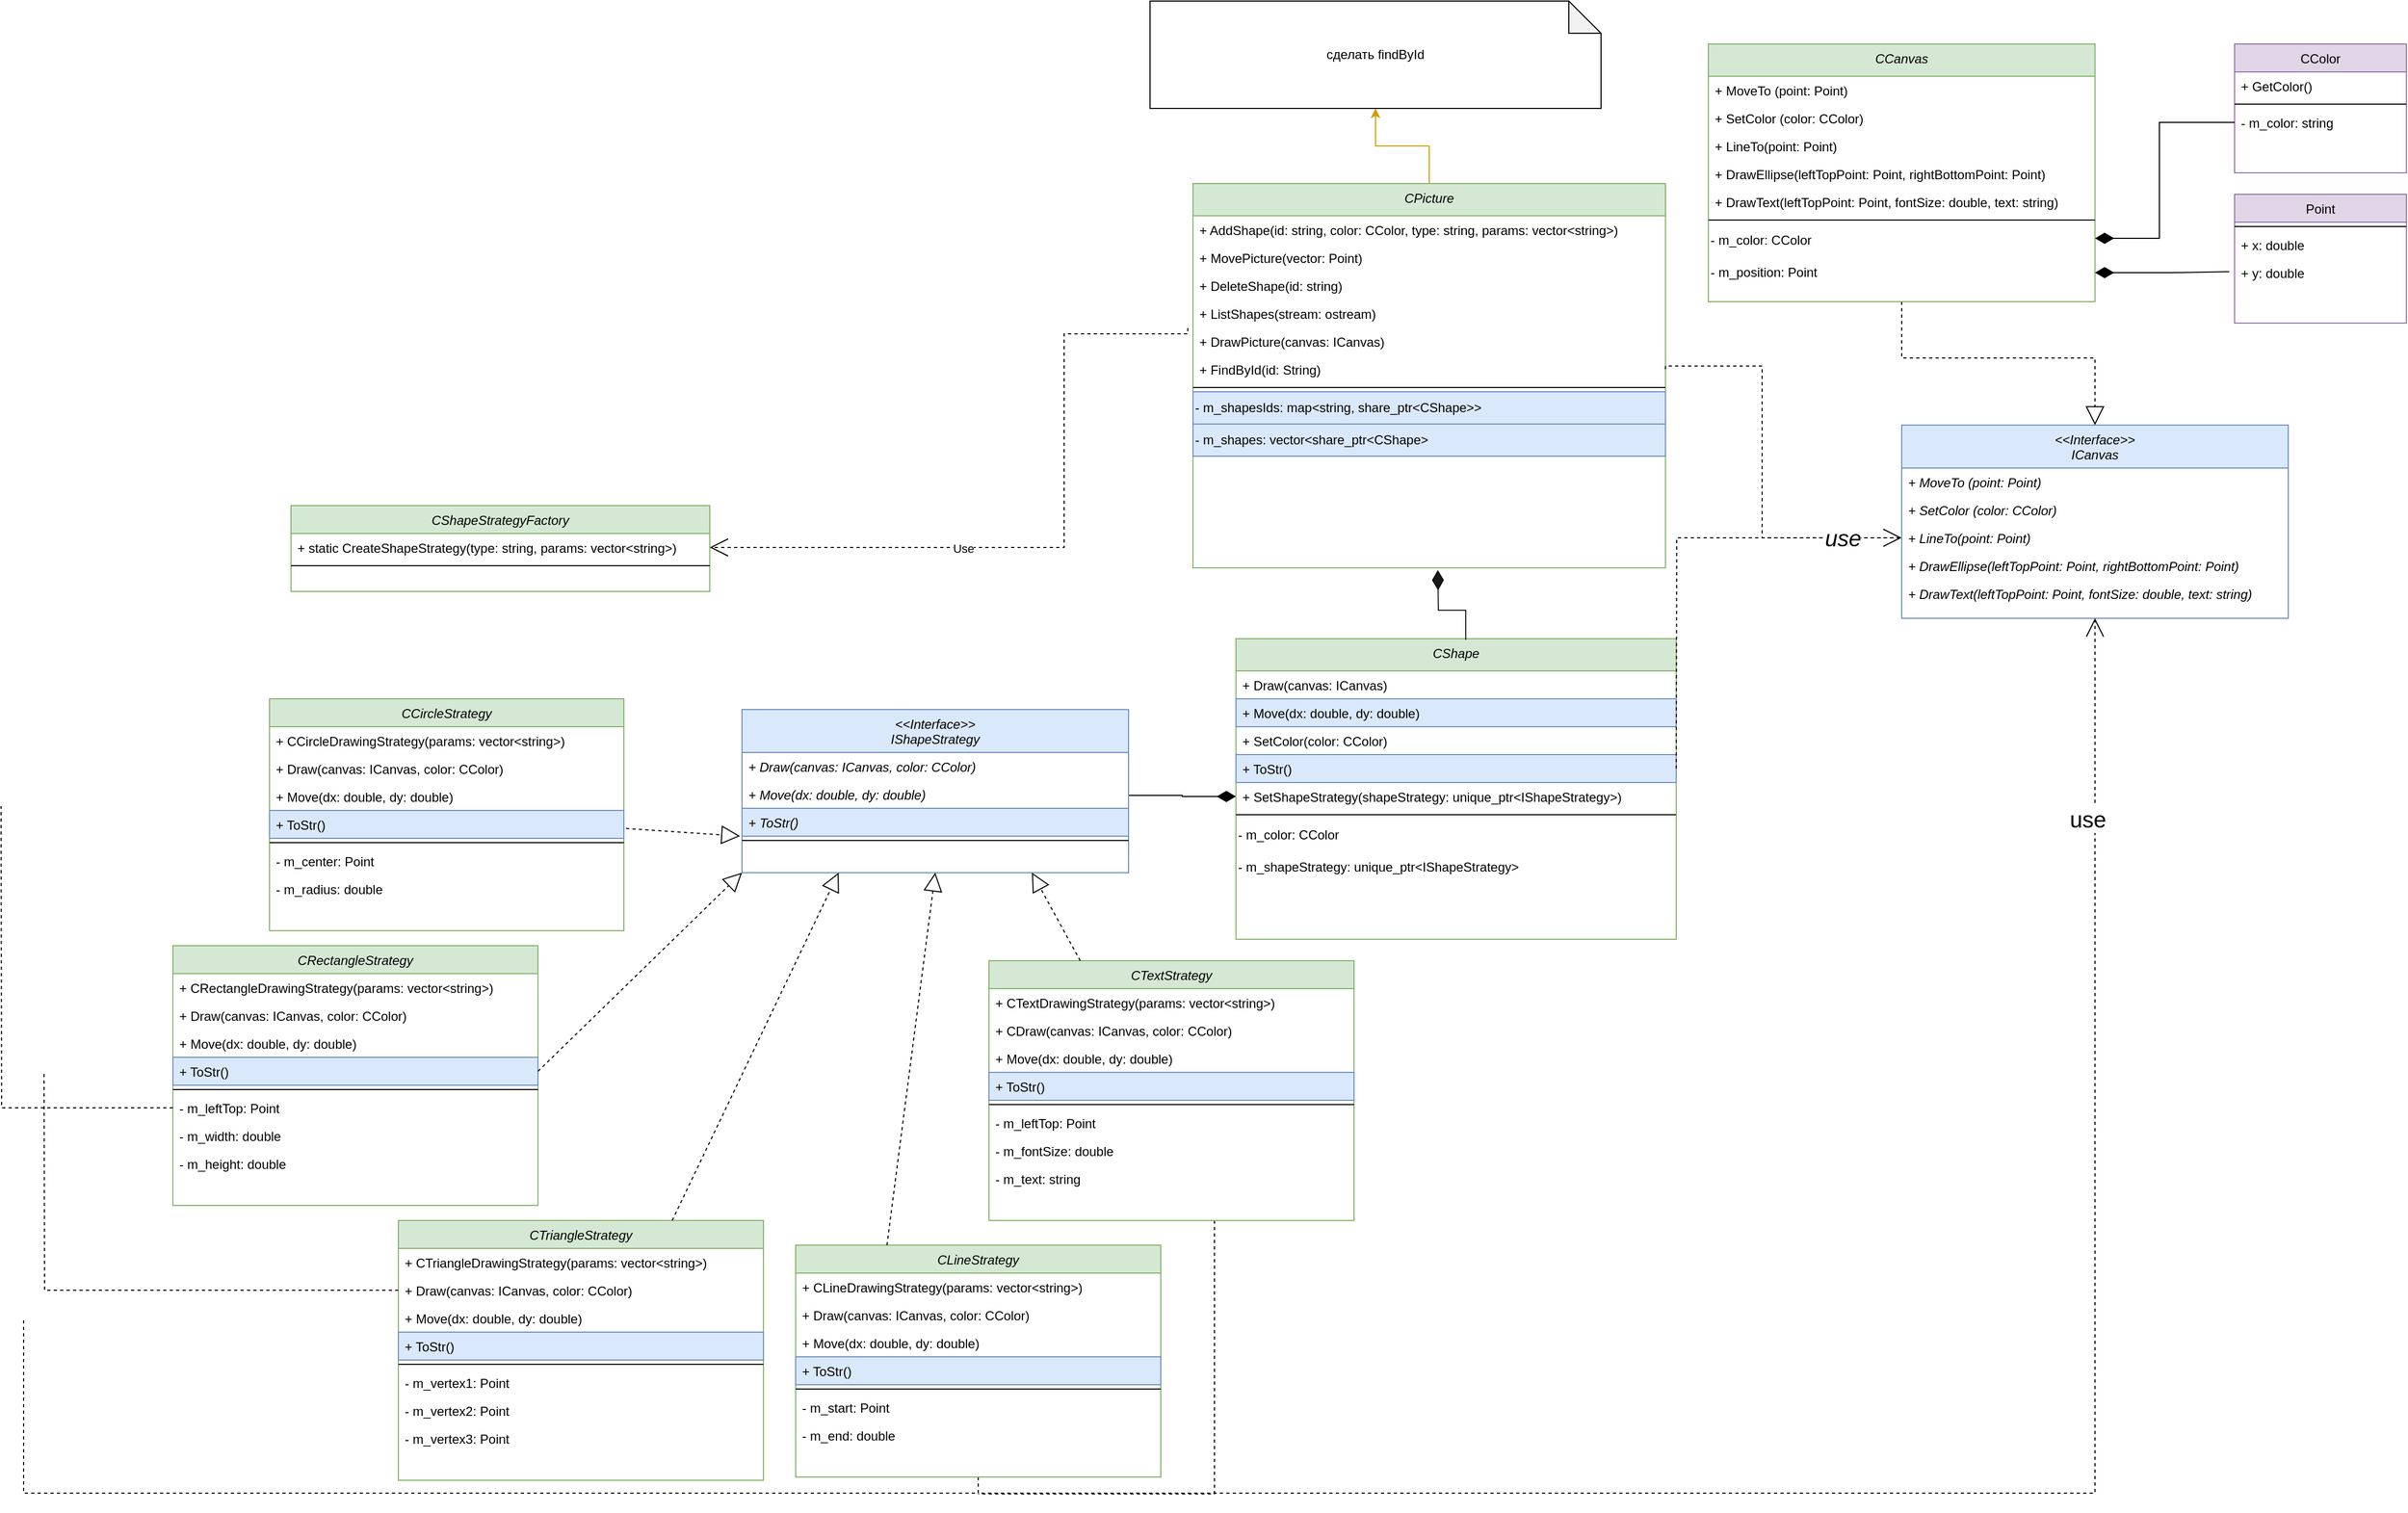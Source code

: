 <mxfile version="21.8.1" type="device">
  <diagram id="C5RBs43oDa-KdzZeNtuy" name="Page-1">
    <mxGraphModel dx="3754" dy="1170" grid="1" gridSize="10" guides="1" tooltips="1" connect="1" arrows="1" fold="1" page="1" pageScale="1" pageWidth="827" pageHeight="1169" math="0" shadow="0">
      <root>
        <mxCell id="WIyWlLk6GJQsqaUBKTNV-0" />
        <mxCell id="WIyWlLk6GJQsqaUBKTNV-1" parent="WIyWlLk6GJQsqaUBKTNV-0" />
        <mxCell id="zkfFHV4jXpPFQw0GAbJ--0" value="&lt;&lt;Interface&gt;&gt;&#xa;ICanvas" style="swimlane;fontStyle=2;align=center;verticalAlign=top;childLayout=stackLayout;horizontal=1;startSize=40;horizontalStack=0;resizeParent=1;resizeLast=0;collapsible=1;marginBottom=0;rounded=0;shadow=0;strokeWidth=1;fillColor=#dae8fc;strokeColor=#6c8ebf;" parent="WIyWlLk6GJQsqaUBKTNV-1" vertex="1">
          <mxGeometry x="720" y="405" width="360" height="180" as="geometry">
            <mxRectangle x="230" y="140" width="160" height="26" as="alternateBounds" />
          </mxGeometry>
        </mxCell>
        <mxCell id="zkfFHV4jXpPFQw0GAbJ--1" value="+ MoveTo (point: Point)" style="text;align=left;verticalAlign=top;spacingLeft=4;spacingRight=4;overflow=hidden;rotatable=0;points=[[0,0.5],[1,0.5]];portConstraint=eastwest;fontStyle=2" parent="zkfFHV4jXpPFQw0GAbJ--0" vertex="1">
          <mxGeometry y="40" width="360" height="26" as="geometry" />
        </mxCell>
        <mxCell id="zkfFHV4jXpPFQw0GAbJ--2" value="+ SetColor (color: CColor)" style="text;align=left;verticalAlign=top;spacingLeft=4;spacingRight=4;overflow=hidden;rotatable=0;points=[[0,0.5],[1,0.5]];portConstraint=eastwest;rounded=0;shadow=0;html=0;fontStyle=2" parent="zkfFHV4jXpPFQw0GAbJ--0" vertex="1">
          <mxGeometry y="66" width="360" height="26" as="geometry" />
        </mxCell>
        <mxCell id="zkfFHV4jXpPFQw0GAbJ--3" value="+ LineTo(point: Point)" style="text;align=left;verticalAlign=top;spacingLeft=4;spacingRight=4;overflow=hidden;rotatable=0;points=[[0,0.5],[1,0.5]];portConstraint=eastwest;rounded=0;shadow=0;html=0;fontStyle=2" parent="zkfFHV4jXpPFQw0GAbJ--0" vertex="1">
          <mxGeometry y="92" width="360" height="26" as="geometry" />
        </mxCell>
        <mxCell id="FlfYn61k-PjvVFSK_4UW-1" value="+ DrawEllipse(leftTopPoint: Point, rightBottomPoint: Point)" style="text;align=left;verticalAlign=top;spacingLeft=4;spacingRight=4;overflow=hidden;rotatable=0;points=[[0,0.5],[1,0.5]];portConstraint=eastwest;rounded=0;shadow=0;html=0;fontStyle=2" parent="zkfFHV4jXpPFQw0GAbJ--0" vertex="1">
          <mxGeometry y="118" width="360" height="26" as="geometry" />
        </mxCell>
        <mxCell id="FlfYn61k-PjvVFSK_4UW-2" value="+ DrawText(leftTopPoint: Point, fontSize: double, text: string)" style="text;align=left;verticalAlign=top;spacingLeft=4;spacingRight=4;overflow=hidden;rotatable=0;points=[[0,0.5],[1,0.5]];portConstraint=eastwest;rounded=0;shadow=0;html=0;fontStyle=2" parent="zkfFHV4jXpPFQw0GAbJ--0" vertex="1">
          <mxGeometry y="144" width="360" height="26" as="geometry" />
        </mxCell>
        <mxCell id="zkfFHV4jXpPFQw0GAbJ--13" value="CColor" style="swimlane;fontStyle=0;align=center;verticalAlign=top;childLayout=stackLayout;horizontal=1;startSize=26;horizontalStack=0;resizeParent=1;resizeLast=0;collapsible=1;marginBottom=0;rounded=0;shadow=0;strokeWidth=1;fillColor=#e1d5e7;strokeColor=#9673a6;" parent="WIyWlLk6GJQsqaUBKTNV-1" vertex="1">
          <mxGeometry x="1030" y="50" width="160" height="120" as="geometry">
            <mxRectangle x="340" y="380" width="170" height="26" as="alternateBounds" />
          </mxGeometry>
        </mxCell>
        <mxCell id="zkfFHV4jXpPFQw0GAbJ--14" value="+ GetColor()" style="text;align=left;verticalAlign=top;spacingLeft=4;spacingRight=4;overflow=hidden;rotatable=0;points=[[0,0.5],[1,0.5]];portConstraint=eastwest;" parent="zkfFHV4jXpPFQw0GAbJ--13" vertex="1">
          <mxGeometry y="26" width="160" height="26" as="geometry" />
        </mxCell>
        <mxCell id="zkfFHV4jXpPFQw0GAbJ--15" value="" style="line;html=1;strokeWidth=1;align=left;verticalAlign=middle;spacingTop=-1;spacingLeft=3;spacingRight=3;rotatable=0;labelPosition=right;points=[];portConstraint=eastwest;" parent="zkfFHV4jXpPFQw0GAbJ--13" vertex="1">
          <mxGeometry y="52" width="160" height="8" as="geometry" />
        </mxCell>
        <mxCell id="FlfYn61k-PjvVFSK_4UW-6" value="- m_color: string" style="text;align=left;verticalAlign=top;spacingLeft=4;spacingRight=4;overflow=hidden;rotatable=0;points=[[0,0.5],[1,0.5]];portConstraint=eastwest;" parent="zkfFHV4jXpPFQw0GAbJ--13" vertex="1">
          <mxGeometry y="60" width="160" height="26" as="geometry" />
        </mxCell>
        <mxCell id="FlfYn61k-PjvVFSK_4UW-13" style="edgeStyle=orthogonalEdgeStyle;rounded=0;orthogonalLoop=1;jettySize=auto;html=1;entryX=0.5;entryY=0;entryDx=0;entryDy=0;dashed=1;endArrow=block;endFill=0;strokeWidth=1;endSize=15;" parent="WIyWlLk6GJQsqaUBKTNV-1" source="FlfYn61k-PjvVFSK_4UW-7" target="zkfFHV4jXpPFQw0GAbJ--0" edge="1">
          <mxGeometry relative="1" as="geometry" />
        </mxCell>
        <mxCell id="FlfYn61k-PjvVFSK_4UW-7" value="CCanvas" style="swimlane;fontStyle=2;align=center;verticalAlign=top;childLayout=stackLayout;horizontal=1;startSize=30;horizontalStack=0;resizeParent=1;resizeLast=0;collapsible=1;marginBottom=0;rounded=0;shadow=0;strokeWidth=1;fillColor=#d5e8d4;strokeColor=#82b366;" parent="WIyWlLk6GJQsqaUBKTNV-1" vertex="1">
          <mxGeometry x="540" y="50" width="360" height="240" as="geometry">
            <mxRectangle x="230" y="140" width="160" height="26" as="alternateBounds" />
          </mxGeometry>
        </mxCell>
        <mxCell id="FlfYn61k-PjvVFSK_4UW-8" value="+ MoveTo (point: Point)" style="text;align=left;verticalAlign=top;spacingLeft=4;spacingRight=4;overflow=hidden;rotatable=0;points=[[0,0.5],[1,0.5]];portConstraint=eastwest;" parent="FlfYn61k-PjvVFSK_4UW-7" vertex="1">
          <mxGeometry y="30" width="360" height="26" as="geometry" />
        </mxCell>
        <mxCell id="FlfYn61k-PjvVFSK_4UW-9" value="+ SetColor (color: CColor)" style="text;align=left;verticalAlign=top;spacingLeft=4;spacingRight=4;overflow=hidden;rotatable=0;points=[[0,0.5],[1,0.5]];portConstraint=eastwest;rounded=0;shadow=0;html=0;" parent="FlfYn61k-PjvVFSK_4UW-7" vertex="1">
          <mxGeometry y="56" width="360" height="26" as="geometry" />
        </mxCell>
        <mxCell id="FlfYn61k-PjvVFSK_4UW-10" value="+ LineTo(point: Point)" style="text;align=left;verticalAlign=top;spacingLeft=4;spacingRight=4;overflow=hidden;rotatable=0;points=[[0,0.5],[1,0.5]];portConstraint=eastwest;rounded=0;shadow=0;html=0;" parent="FlfYn61k-PjvVFSK_4UW-7" vertex="1">
          <mxGeometry y="82" width="360" height="26" as="geometry" />
        </mxCell>
        <mxCell id="FlfYn61k-PjvVFSK_4UW-11" value="+ DrawEllipse(leftTopPoint: Point, rightBottomPoint: Point)" style="text;align=left;verticalAlign=top;spacingLeft=4;spacingRight=4;overflow=hidden;rotatable=0;points=[[0,0.5],[1,0.5]];portConstraint=eastwest;rounded=0;shadow=0;html=0;" parent="FlfYn61k-PjvVFSK_4UW-7" vertex="1">
          <mxGeometry y="108" width="360" height="26" as="geometry" />
        </mxCell>
        <mxCell id="FlfYn61k-PjvVFSK_4UW-12" value="+ DrawText(leftTopPoint: Point, fontSize: double, text: string)" style="text;align=left;verticalAlign=top;spacingLeft=4;spacingRight=4;overflow=hidden;rotatable=0;points=[[0,0.5],[1,0.5]];portConstraint=eastwest;rounded=0;shadow=0;html=0;" parent="FlfYn61k-PjvVFSK_4UW-7" vertex="1">
          <mxGeometry y="134" width="360" height="26" as="geometry" />
        </mxCell>
        <mxCell id="FlfYn61k-PjvVFSK_4UW-14" value="" style="line;html=1;strokeWidth=1;align=left;verticalAlign=middle;spacingTop=-1;spacingLeft=3;spacingRight=3;rotatable=0;labelPosition=right;points=[];portConstraint=eastwest;" parent="FlfYn61k-PjvVFSK_4UW-7" vertex="1">
          <mxGeometry y="160" width="360" height="8" as="geometry" />
        </mxCell>
        <mxCell id="FlfYn61k-PjvVFSK_4UW-15" value="- m_color: CColor" style="text;html=1;align=left;verticalAlign=middle;resizable=0;points=[];autosize=1;strokeColor=none;fillColor=none;" parent="FlfYn61k-PjvVFSK_4UW-7" vertex="1">
          <mxGeometry y="168" width="360" height="30" as="geometry" />
        </mxCell>
        <mxCell id="FlfYn61k-PjvVFSK_4UW-16" value="- m_position: Point" style="text;html=1;align=left;verticalAlign=middle;resizable=0;points=[];autosize=1;strokeColor=none;fillColor=none;" parent="FlfYn61k-PjvVFSK_4UW-7" vertex="1">
          <mxGeometry y="198" width="360" height="30" as="geometry" />
        </mxCell>
        <mxCell id="FlfYn61k-PjvVFSK_4UW-17" value="Point" style="swimlane;fontStyle=0;align=center;verticalAlign=top;childLayout=stackLayout;horizontal=1;startSize=26;horizontalStack=0;resizeParent=1;resizeLast=0;collapsible=1;marginBottom=0;rounded=0;shadow=0;strokeWidth=1;fillColor=#e1d5e7;strokeColor=#9673a6;" parent="WIyWlLk6GJQsqaUBKTNV-1" vertex="1">
          <mxGeometry x="1030" y="190" width="160" height="120" as="geometry">
            <mxRectangle x="340" y="380" width="170" height="26" as="alternateBounds" />
          </mxGeometry>
        </mxCell>
        <mxCell id="FlfYn61k-PjvVFSK_4UW-19" value="" style="line;html=1;strokeWidth=1;align=left;verticalAlign=middle;spacingTop=-1;spacingLeft=3;spacingRight=3;rotatable=0;labelPosition=right;points=[];portConstraint=eastwest;" parent="FlfYn61k-PjvVFSK_4UW-17" vertex="1">
          <mxGeometry y="26" width="160" height="8" as="geometry" />
        </mxCell>
        <mxCell id="FlfYn61k-PjvVFSK_4UW-20" value="+ x: double" style="text;align=left;verticalAlign=top;spacingLeft=4;spacingRight=4;overflow=hidden;rotatable=0;points=[[0,0.5],[1,0.5]];portConstraint=eastwest;" parent="FlfYn61k-PjvVFSK_4UW-17" vertex="1">
          <mxGeometry y="34" width="160" height="26" as="geometry" />
        </mxCell>
        <mxCell id="FlfYn61k-PjvVFSK_4UW-21" value="+ y: double" style="text;align=left;verticalAlign=top;spacingLeft=4;spacingRight=4;overflow=hidden;rotatable=0;points=[[0,0.5],[1,0.5]];portConstraint=eastwest;" parent="FlfYn61k-PjvVFSK_4UW-17" vertex="1">
          <mxGeometry y="60" width="160" height="26" as="geometry" />
        </mxCell>
        <mxCell id="FlfYn61k-PjvVFSK_4UW-22" style="edgeStyle=orthogonalEdgeStyle;rounded=0;orthogonalLoop=1;jettySize=auto;html=1;entryX=-0.031;entryY=0.468;entryDx=0;entryDy=0;entryPerimeter=0;endArrow=none;endFill=0;startArrow=diamondThin;startFill=1;startSize=15;" parent="WIyWlLk6GJQsqaUBKTNV-1" source="FlfYn61k-PjvVFSK_4UW-16" target="FlfYn61k-PjvVFSK_4UW-21" edge="1">
          <mxGeometry relative="1" as="geometry" />
        </mxCell>
        <mxCell id="FlfYn61k-PjvVFSK_4UW-23" style="edgeStyle=orthogonalEdgeStyle;rounded=0;orthogonalLoop=1;jettySize=auto;html=1;entryX=0;entryY=0.5;entryDx=0;entryDy=0;endArrow=none;endFill=0;startArrow=diamondThin;startFill=1;startSize=15;" parent="WIyWlLk6GJQsqaUBKTNV-1" target="FlfYn61k-PjvVFSK_4UW-6" edge="1">
          <mxGeometry relative="1" as="geometry">
            <mxPoint x="900" y="231" as="sourcePoint" />
            <mxPoint x="1025" y="230" as="targetPoint" />
            <Array as="points">
              <mxPoint x="960" y="231" />
              <mxPoint x="960" y="123" />
            </Array>
          </mxGeometry>
        </mxCell>
        <mxCell id="GLjjsaW_9nA6i5Fw1t62-9" style="edgeStyle=orthogonalEdgeStyle;rounded=0;orthogonalLoop=1;jettySize=auto;html=1;fillColor=#ffe6cc;strokeColor=#d79b00;" parent="WIyWlLk6GJQsqaUBKTNV-1" source="FlfYn61k-PjvVFSK_4UW-25" target="GLjjsaW_9nA6i5Fw1t62-8" edge="1">
          <mxGeometry relative="1" as="geometry" />
        </mxCell>
        <mxCell id="FlfYn61k-PjvVFSK_4UW-25" value="CPicture" style="swimlane;fontStyle=2;align=center;verticalAlign=top;childLayout=stackLayout;horizontal=1;startSize=30;horizontalStack=0;resizeParent=1;resizeLast=0;collapsible=1;marginBottom=0;rounded=0;shadow=0;strokeWidth=1;fillColor=#d5e8d4;strokeColor=#82b366;" parent="WIyWlLk6GJQsqaUBKTNV-1" vertex="1">
          <mxGeometry x="60" y="180" width="440" height="358" as="geometry">
            <mxRectangle x="230" y="140" width="160" height="26" as="alternateBounds" />
          </mxGeometry>
        </mxCell>
        <mxCell id="FlfYn61k-PjvVFSK_4UW-57" value="+ AddShape(id: string, color: CColor, type: string, params: vector&lt;string&gt;)" style="text;align=left;verticalAlign=top;spacingLeft=4;spacingRight=4;overflow=hidden;rotatable=0;points=[[0,0.5],[1,0.5]];portConstraint=eastwest;" parent="FlfYn61k-PjvVFSK_4UW-25" vertex="1">
          <mxGeometry y="30" width="440" height="26" as="geometry" />
        </mxCell>
        <mxCell id="FlfYn61k-PjvVFSK_4UW-60" value="+ MovePicture(vector: Point)" style="text;align=left;verticalAlign=top;spacingLeft=4;spacingRight=4;overflow=hidden;rotatable=0;points=[[0,0.5],[1,0.5]];portConstraint=eastwest;" parent="FlfYn61k-PjvVFSK_4UW-25" vertex="1">
          <mxGeometry y="56" width="440" height="26" as="geometry" />
        </mxCell>
        <mxCell id="FlfYn61k-PjvVFSK_4UW-61" value="+ DeleteShape(id: string)" style="text;align=left;verticalAlign=top;spacingLeft=4;spacingRight=4;overflow=hidden;rotatable=0;points=[[0,0.5],[1,0.5]];portConstraint=eastwest;" parent="FlfYn61k-PjvVFSK_4UW-25" vertex="1">
          <mxGeometry y="82" width="440" height="26" as="geometry" />
        </mxCell>
        <mxCell id="FlfYn61k-PjvVFSK_4UW-62" value="+ ListShapes(stream: ostream)" style="text;align=left;verticalAlign=top;spacingLeft=4;spacingRight=4;overflow=hidden;rotatable=0;points=[[0,0.5],[1,0.5]];portConstraint=eastwest;" parent="FlfYn61k-PjvVFSK_4UW-25" vertex="1">
          <mxGeometry y="108" width="440" height="26" as="geometry" />
        </mxCell>
        <mxCell id="FlfYn61k-PjvVFSK_4UW-129" style="edgeStyle=orthogonalEdgeStyle;shape=connector;rounded=0;orthogonalLoop=1;jettySize=auto;html=1;dashed=1;labelBackgroundColor=default;strokeColor=default;fontFamily=Helvetica;fontSize=11;fontColor=default;endArrow=none;endFill=0;exitX=1;exitY=0.5;exitDx=0;exitDy=0;" parent="FlfYn61k-PjvVFSK_4UW-25" source="FlfYn61k-PjvVFSK_4UW-26" edge="1">
          <mxGeometry relative="1" as="geometry">
            <mxPoint x="660" y="330" as="targetPoint" />
            <Array as="points">
              <mxPoint x="440" y="170" />
              <mxPoint x="530" y="170" />
              <mxPoint x="530" y="330" />
            </Array>
            <mxPoint x="220" y="160" as="sourcePoint" />
          </mxGeometry>
        </mxCell>
        <mxCell id="8LNy-uoHuNnZZm7f1c4--0" value="+ DrawPicture(canvas: ICanvas)" style="text;align=left;verticalAlign=top;spacingLeft=4;spacingRight=4;overflow=hidden;rotatable=0;points=[[0,0.5],[1,0.5]];portConstraint=eastwest;" parent="FlfYn61k-PjvVFSK_4UW-25" vertex="1">
          <mxGeometry y="134" width="440" height="26" as="geometry" />
        </mxCell>
        <mxCell id="FlfYn61k-PjvVFSK_4UW-26" value="+ FindById(id: String)" style="text;align=left;verticalAlign=top;spacingLeft=4;spacingRight=4;overflow=hidden;rotatable=0;points=[[0,0.5],[1,0.5]];portConstraint=eastwest;" parent="FlfYn61k-PjvVFSK_4UW-25" vertex="1">
          <mxGeometry y="160" width="440" height="26" as="geometry" />
        </mxCell>
        <mxCell id="FlfYn61k-PjvVFSK_4UW-31" value="" style="line;html=1;strokeWidth=1;align=left;verticalAlign=middle;spacingTop=-1;spacingLeft=3;spacingRight=3;rotatable=0;labelPosition=right;points=[];portConstraint=eastwest;" parent="FlfYn61k-PjvVFSK_4UW-25" vertex="1">
          <mxGeometry y="186" width="440" height="8" as="geometry" />
        </mxCell>
        <mxCell id="8LNy-uoHuNnZZm7f1c4--1" value="- m_shapesIds: map&amp;lt;string, share_ptr&amp;lt;CShape&amp;gt;&amp;gt;" style="text;html=1;align=left;verticalAlign=middle;resizable=0;points=[];autosize=1;strokeColor=#6c8ebf;fillColor=#dae8fc;" parent="FlfYn61k-PjvVFSK_4UW-25" vertex="1">
          <mxGeometry y="194" width="440" height="30" as="geometry" />
        </mxCell>
        <mxCell id="FlfYn61k-PjvVFSK_4UW-73" value="- m_shapes: vector&amp;lt;share_ptr&amp;lt;CShape&amp;gt;" style="text;html=1;align=left;verticalAlign=middle;resizable=0;points=[];autosize=1;strokeColor=#6c8ebf;fillColor=#dae8fc;" parent="FlfYn61k-PjvVFSK_4UW-25" vertex="1">
          <mxGeometry y="224" width="440" height="30" as="geometry" />
        </mxCell>
        <mxCell id="FlfYn61k-PjvVFSK_4UW-35" value="CShape" style="swimlane;fontStyle=2;align=center;verticalAlign=top;childLayout=stackLayout;horizontal=1;startSize=30;horizontalStack=0;resizeParent=1;resizeLast=0;collapsible=1;marginBottom=0;rounded=0;shadow=0;strokeWidth=1;fillColor=#d5e8d4;strokeColor=#82b366;" parent="WIyWlLk6GJQsqaUBKTNV-1" vertex="1">
          <mxGeometry x="100" y="604" width="410" height="280" as="geometry">
            <mxRectangle x="230" y="140" width="160" height="26" as="alternateBounds" />
          </mxGeometry>
        </mxCell>
        <mxCell id="9uxWThfLDlsjZN5RF4XH-11" value="+ Draw(canvas: ICanvas)" style="text;align=left;verticalAlign=top;spacingLeft=4;spacingRight=4;overflow=hidden;rotatable=0;points=[[0,0.5],[1,0.5]];portConstraint=eastwest;rounded=0;shadow=0;html=0;" parent="FlfYn61k-PjvVFSK_4UW-35" vertex="1">
          <mxGeometry y="30" width="410" height="26" as="geometry" />
        </mxCell>
        <mxCell id="FlfYn61k-PjvVFSK_4UW-38" value="+ Move(dx: double, dy: double)" style="text;align=left;verticalAlign=top;spacingLeft=4;spacingRight=4;overflow=hidden;rotatable=0;points=[[0,0.5],[1,0.5]];portConstraint=eastwest;rounded=0;shadow=0;html=0;fillColor=#dae8fc;strokeColor=#6c8ebf;" parent="FlfYn61k-PjvVFSK_4UW-35" vertex="1">
          <mxGeometry y="56" width="410" height="26" as="geometry" />
        </mxCell>
        <mxCell id="9uxWThfLDlsjZN5RF4XH-15" value="+ SetColor(color: CColor)" style="text;align=left;verticalAlign=top;spacingLeft=4;spacingRight=4;overflow=hidden;rotatable=0;points=[[0,0.5],[1,0.5]];portConstraint=eastwest;rounded=0;shadow=0;html=0;" parent="FlfYn61k-PjvVFSK_4UW-35" vertex="1">
          <mxGeometry y="82" width="410" height="26" as="geometry" />
        </mxCell>
        <mxCell id="GLjjsaW_9nA6i5Fw1t62-7" value="+ ToStr()" style="text;align=left;verticalAlign=top;spacingLeft=4;spacingRight=4;overflow=hidden;rotatable=0;points=[[0,0.5],[1,0.5]];portConstraint=eastwest;rounded=0;shadow=0;html=0;fillColor=#dae8fc;strokeColor=#6c8ebf;" parent="FlfYn61k-PjvVFSK_4UW-35" vertex="1">
          <mxGeometry y="108" width="410" height="26" as="geometry" />
        </mxCell>
        <mxCell id="7pgkFe7rmkOlhvTnr3hx-1" value="+ SetShapeStrategy(shapeStrategy: unique_ptr&lt;IShapeStrategy&gt;)" style="text;align=left;verticalAlign=top;spacingLeft=4;spacingRight=4;overflow=hidden;rotatable=0;points=[[0,0.5],[1,0.5]];portConstraint=eastwest;rounded=0;shadow=0;html=0;" vertex="1" parent="FlfYn61k-PjvVFSK_4UW-35">
          <mxGeometry y="134" width="410" height="26" as="geometry" />
        </mxCell>
        <mxCell id="FlfYn61k-PjvVFSK_4UW-41" value="" style="line;html=1;strokeWidth=1;align=left;verticalAlign=middle;spacingTop=-1;spacingLeft=3;spacingRight=3;rotatable=0;labelPosition=right;points=[];portConstraint=eastwest;" parent="FlfYn61k-PjvVFSK_4UW-35" vertex="1">
          <mxGeometry y="160" width="410" height="8" as="geometry" />
        </mxCell>
        <mxCell id="FlfYn61k-PjvVFSK_4UW-66" value="- m_color: CColor" style="text;html=1;align=left;verticalAlign=middle;resizable=0;points=[];autosize=1;strokeColor=none;fillColor=none;" parent="FlfYn61k-PjvVFSK_4UW-35" vertex="1">
          <mxGeometry y="168" width="410" height="30" as="geometry" />
        </mxCell>
        <mxCell id="FlfYn61k-PjvVFSK_4UW-42" value="- m_shapeStrategy: unique_ptr&amp;lt;IShapeStrategy&amp;gt;" style="text;html=1;align=left;verticalAlign=middle;resizable=0;points=[];autosize=1;strokeColor=none;fillColor=none;" parent="FlfYn61k-PjvVFSK_4UW-35" vertex="1">
          <mxGeometry y="198" width="410" height="30" as="geometry" />
        </mxCell>
        <mxCell id="FlfYn61k-PjvVFSK_4UW-43" style="edgeStyle=orthogonalEdgeStyle;rounded=0;orthogonalLoop=1;jettySize=auto;html=1;endArrow=none;endFill=0;startArrow=diamondThin;startFill=1;strokeWidth=1;targetPerimeterSpacing=0;startSize=16;opacity=90;entryX=0.522;entryY=0.004;entryDx=0;entryDy=0;entryPerimeter=0;" parent="WIyWlLk6GJQsqaUBKTNV-1" target="FlfYn61k-PjvVFSK_4UW-35" edge="1">
          <mxGeometry relative="1" as="geometry">
            <mxPoint x="288" y="540" as="sourcePoint" />
            <mxPoint x="288" y="470" as="targetPoint" />
            <Array as="points" />
          </mxGeometry>
        </mxCell>
        <mxCell id="FlfYn61k-PjvVFSK_4UW-78" style="edgeStyle=orthogonalEdgeStyle;rounded=0;orthogonalLoop=1;jettySize=auto;html=1;endArrow=diamondThin;endFill=1;startSize=15;endSize=15;" parent="WIyWlLk6GJQsqaUBKTNV-1" source="FlfYn61k-PjvVFSK_4UW-67" edge="1">
          <mxGeometry relative="1" as="geometry">
            <mxPoint x="100" y="751" as="targetPoint" />
            <Array as="points">
              <mxPoint x="50" y="750" />
              <mxPoint x="50" y="751" />
            </Array>
          </mxGeometry>
        </mxCell>
        <mxCell id="FlfYn61k-PjvVFSK_4UW-67" value="&lt;&lt;Interface&gt;&gt;&#xa;IShapeStrategy" style="swimlane;fontStyle=2;align=center;verticalAlign=top;childLayout=stackLayout;horizontal=1;startSize=40;horizontalStack=0;resizeParent=1;resizeLast=0;collapsible=1;marginBottom=0;rounded=0;shadow=0;strokeWidth=1;fillColor=#dae8fc;strokeColor=#6c8ebf;" parent="WIyWlLk6GJQsqaUBKTNV-1" vertex="1">
          <mxGeometry x="-360" y="670" width="360" height="152" as="geometry">
            <mxRectangle x="230" y="140" width="160" height="26" as="alternateBounds" />
          </mxGeometry>
        </mxCell>
        <mxCell id="9uxWThfLDlsjZN5RF4XH-5" value="+ Draw(canvas: ICanvas, color: CColor)" style="text;align=left;verticalAlign=top;spacingLeft=4;spacingRight=4;overflow=hidden;rotatable=0;points=[[0,0.5],[1,0.5]];portConstraint=eastwest;fontStyle=2" parent="FlfYn61k-PjvVFSK_4UW-67" vertex="1">
          <mxGeometry y="40" width="360" height="26" as="geometry" />
        </mxCell>
        <mxCell id="9uxWThfLDlsjZN5RF4XH-14" value="+ Move(dx: double, dy: double)" style="text;align=left;verticalAlign=top;spacingLeft=4;spacingRight=4;overflow=hidden;rotatable=0;points=[[0,0.5],[1,0.5]];portConstraint=eastwest;fontStyle=2" parent="FlfYn61k-PjvVFSK_4UW-67" vertex="1">
          <mxGeometry y="66" width="360" height="26" as="geometry" />
        </mxCell>
        <mxCell id="GLjjsaW_9nA6i5Fw1t62-0" value="+ ToStr()" style="text;align=left;verticalAlign=top;spacingLeft=4;spacingRight=4;overflow=hidden;rotatable=0;points=[[0,0.5],[1,0.5]];portConstraint=eastwest;fillColor=#dae8fc;strokeColor=#6c8ebf;fontStyle=2" parent="FlfYn61k-PjvVFSK_4UW-67" vertex="1">
          <mxGeometry y="92" width="360" height="26" as="geometry" />
        </mxCell>
        <mxCell id="FlfYn61k-PjvVFSK_4UW-114" style="edgeStyle=none;rounded=0;orthogonalLoop=1;jettySize=auto;html=1;entryX=-0.005;entryY=-0.003;entryDx=0;entryDy=0;dashed=1;endArrow=block;endFill=0;endSize=15;entryPerimeter=0;" parent="FlfYn61k-PjvVFSK_4UW-67" edge="1">
          <mxGeometry relative="1" as="geometry">
            <mxPoint x="-120.004" y="110" as="sourcePoint" />
            <mxPoint x="-1.8" y="117.922" as="targetPoint" />
          </mxGeometry>
        </mxCell>
        <mxCell id="FlfYn61k-PjvVFSK_4UW-75" value="" style="line;html=1;strokeWidth=1;align=left;verticalAlign=middle;spacingTop=-1;spacingLeft=3;spacingRight=3;rotatable=0;labelPosition=right;points=[];portConstraint=eastwest;" parent="FlfYn61k-PjvVFSK_4UW-67" vertex="1">
          <mxGeometry y="118" width="360" height="8" as="geometry" />
        </mxCell>
        <mxCell id="FlfYn61k-PjvVFSK_4UW-79" value="CRectangleStrategy" style="swimlane;fontStyle=2;align=center;verticalAlign=top;childLayout=stackLayout;horizontal=1;startSize=26;horizontalStack=0;resizeParent=1;resizeLast=0;collapsible=1;marginBottom=0;rounded=0;shadow=0;strokeWidth=1;fillColor=#d5e8d4;strokeColor=#82b366;" parent="WIyWlLk6GJQsqaUBKTNV-1" vertex="1">
          <mxGeometry x="-890" y="890" width="340" height="242" as="geometry">
            <mxRectangle x="550" y="140" width="160" height="26" as="alternateBounds" />
          </mxGeometry>
        </mxCell>
        <mxCell id="FlfYn61k-PjvVFSK_4UW-80" value="+ CRectangleDrawingStrategy(params: vector&lt;string&gt;)" style="text;align=left;verticalAlign=top;spacingLeft=4;spacingRight=4;overflow=hidden;rotatable=0;points=[[0,0.5],[1,0.5]];portConstraint=eastwest;rounded=0;shadow=0;html=0;" parent="FlfYn61k-PjvVFSK_4UW-79" vertex="1">
          <mxGeometry y="26" width="340" height="26" as="geometry" />
        </mxCell>
        <mxCell id="9uxWThfLDlsjZN5RF4XH-7" value="+ Draw(canvas: ICanvas, color: CColor) " style="text;align=left;verticalAlign=top;spacingLeft=4;spacingRight=4;overflow=hidden;rotatable=0;points=[[0,0.5],[1,0.5]];portConstraint=eastwest;rounded=0;shadow=0;html=0;" parent="FlfYn61k-PjvVFSK_4UW-79" vertex="1">
          <mxGeometry y="52" width="340" height="26" as="geometry" />
        </mxCell>
        <mxCell id="9uxWThfLDlsjZN5RF4XH-17" value="+ Move(dx: double, dy: double)" style="text;align=left;verticalAlign=top;spacingLeft=4;spacingRight=4;overflow=hidden;rotatable=0;points=[[0,0.5],[1,0.5]];portConstraint=eastwest;rounded=0;shadow=0;html=0;" parent="FlfYn61k-PjvVFSK_4UW-79" vertex="1">
          <mxGeometry y="78" width="340" height="26" as="geometry" />
        </mxCell>
        <mxCell id="FlfYn61k-PjvVFSK_4UW-81" value="+ ToStr()" style="text;align=left;verticalAlign=top;spacingLeft=4;spacingRight=4;overflow=hidden;rotatable=0;points=[[0,0.5],[1,0.5]];portConstraint=eastwest;rounded=0;shadow=0;html=0;fillColor=#dae8fc;strokeColor=#6c8ebf;" parent="FlfYn61k-PjvVFSK_4UW-79" vertex="1">
          <mxGeometry y="104" width="340" height="26" as="geometry" />
        </mxCell>
        <mxCell id="FlfYn61k-PjvVFSK_4UW-82" value="" style="line;html=1;strokeWidth=1;align=left;verticalAlign=middle;spacingTop=-1;spacingLeft=3;spacingRight=3;rotatable=0;labelPosition=right;points=[];portConstraint=eastwest;" parent="FlfYn61k-PjvVFSK_4UW-79" vertex="1">
          <mxGeometry y="130" width="340" height="8" as="geometry" />
        </mxCell>
        <mxCell id="FlfYn61k-PjvVFSK_4UW-122" style="edgeStyle=orthogonalEdgeStyle;rounded=0;orthogonalLoop=1;jettySize=auto;html=1;dashed=1;endArrow=none;endFill=0;" parent="FlfYn61k-PjvVFSK_4UW-79" source="FlfYn61k-PjvVFSK_4UW-83" edge="1">
          <mxGeometry relative="1" as="geometry">
            <mxPoint x="-160" y="-130.0" as="targetPoint" />
          </mxGeometry>
        </mxCell>
        <mxCell id="FlfYn61k-PjvVFSK_4UW-83" value="- m_leftTop: Point" style="text;align=left;verticalAlign=top;spacingLeft=4;spacingRight=4;overflow=hidden;rotatable=0;points=[[0,0.5],[1,0.5]];portConstraint=eastwest;" parent="FlfYn61k-PjvVFSK_4UW-79" vertex="1">
          <mxGeometry y="138" width="340" height="26" as="geometry" />
        </mxCell>
        <mxCell id="FlfYn61k-PjvVFSK_4UW-84" value="- m_width: double" style="text;align=left;verticalAlign=top;spacingLeft=4;spacingRight=4;overflow=hidden;rotatable=0;points=[[0,0.5],[1,0.5]];portConstraint=eastwest;" parent="FlfYn61k-PjvVFSK_4UW-79" vertex="1">
          <mxGeometry y="164" width="340" height="26" as="geometry" />
        </mxCell>
        <mxCell id="FlfYn61k-PjvVFSK_4UW-85" value="- m_height: double" style="text;align=left;verticalAlign=top;spacingLeft=4;spacingRight=4;overflow=hidden;rotatable=0;points=[[0,0.5],[1,0.5]];portConstraint=eastwest;" parent="FlfYn61k-PjvVFSK_4UW-79" vertex="1">
          <mxGeometry y="190" width="340" height="26" as="geometry" />
        </mxCell>
        <mxCell id="FlfYn61k-PjvVFSK_4UW-86" value="CTriangleStrategy" style="swimlane;fontStyle=2;align=center;verticalAlign=top;childLayout=stackLayout;horizontal=1;startSize=26;horizontalStack=0;resizeParent=1;resizeLast=0;collapsible=1;marginBottom=0;rounded=0;shadow=0;strokeWidth=1;fillColor=#d5e8d4;strokeColor=#82b366;" parent="WIyWlLk6GJQsqaUBKTNV-1" vertex="1">
          <mxGeometry x="-680" y="1146" width="340" height="242" as="geometry">
            <mxRectangle x="550" y="140" width="160" height="26" as="alternateBounds" />
          </mxGeometry>
        </mxCell>
        <mxCell id="FlfYn61k-PjvVFSK_4UW-87" value="+ CTriangleDrawingStrategy(params: vector&lt;string&gt;)" style="text;align=left;verticalAlign=top;spacingLeft=4;spacingRight=4;overflow=hidden;rotatable=0;points=[[0,0.5],[1,0.5]];portConstraint=eastwest;rounded=0;shadow=0;html=0;" parent="FlfYn61k-PjvVFSK_4UW-86" vertex="1">
          <mxGeometry y="26" width="340" height="26" as="geometry" />
        </mxCell>
        <mxCell id="FlfYn61k-PjvVFSK_4UW-123" style="edgeStyle=orthogonalEdgeStyle;shape=connector;rounded=0;orthogonalLoop=1;jettySize=auto;html=1;dashed=1;labelBackgroundColor=default;strokeColor=default;fontFamily=Helvetica;fontSize=11;fontColor=default;endArrow=none;endFill=0;" parent="FlfYn61k-PjvVFSK_4UW-86" source="FlfYn61k-PjvVFSK_4UW-88" edge="1">
          <mxGeometry relative="1" as="geometry">
            <mxPoint x="-330" y="-139" as="targetPoint" />
          </mxGeometry>
        </mxCell>
        <mxCell id="FlfYn61k-PjvVFSK_4UW-88" value="+ Draw(canvas: ICanvas, color: CColor) " style="text;align=left;verticalAlign=top;spacingLeft=4;spacingRight=4;overflow=hidden;rotatable=0;points=[[0,0.5],[1,0.5]];portConstraint=eastwest;rounded=0;shadow=0;html=0;" parent="FlfYn61k-PjvVFSK_4UW-86" vertex="1">
          <mxGeometry y="52" width="340" height="26" as="geometry" />
        </mxCell>
        <mxCell id="9uxWThfLDlsjZN5RF4XH-18" value="+ Move(dx: double, dy: double)" style="text;align=left;verticalAlign=top;spacingLeft=4;spacingRight=4;overflow=hidden;rotatable=0;points=[[0,0.5],[1,0.5]];portConstraint=eastwest;rounded=0;shadow=0;html=0;" parent="FlfYn61k-PjvVFSK_4UW-86" vertex="1">
          <mxGeometry y="78" width="340" height="26" as="geometry" />
        </mxCell>
        <mxCell id="GLjjsaW_9nA6i5Fw1t62-3" value="+ ToStr()" style="text;align=left;verticalAlign=top;spacingLeft=4;spacingRight=4;overflow=hidden;rotatable=0;points=[[0,0.5],[1,0.5]];portConstraint=eastwest;rounded=0;shadow=0;html=0;fillColor=#dae8fc;strokeColor=#6c8ebf;" parent="FlfYn61k-PjvVFSK_4UW-86" vertex="1">
          <mxGeometry y="104" width="340" height="26" as="geometry" />
        </mxCell>
        <mxCell id="FlfYn61k-PjvVFSK_4UW-89" value="" style="line;html=1;strokeWidth=1;align=left;verticalAlign=middle;spacingTop=-1;spacingLeft=3;spacingRight=3;rotatable=0;labelPosition=right;points=[];portConstraint=eastwest;" parent="FlfYn61k-PjvVFSK_4UW-86" vertex="1">
          <mxGeometry y="130" width="340" height="8" as="geometry" />
        </mxCell>
        <mxCell id="FlfYn61k-PjvVFSK_4UW-90" value="- m_vertex1: Point" style="text;align=left;verticalAlign=top;spacingLeft=4;spacingRight=4;overflow=hidden;rotatable=0;points=[[0,0.5],[1,0.5]];portConstraint=eastwest;" parent="FlfYn61k-PjvVFSK_4UW-86" vertex="1">
          <mxGeometry y="138" width="340" height="26" as="geometry" />
        </mxCell>
        <mxCell id="FlfYn61k-PjvVFSK_4UW-91" value="- m_vertex2: Point" style="text;align=left;verticalAlign=top;spacingLeft=4;spacingRight=4;overflow=hidden;rotatable=0;points=[[0,0.5],[1,0.5]];portConstraint=eastwest;" parent="FlfYn61k-PjvVFSK_4UW-86" vertex="1">
          <mxGeometry y="164" width="340" height="26" as="geometry" />
        </mxCell>
        <mxCell id="FlfYn61k-PjvVFSK_4UW-92" value="- m_vertex3: Point" style="text;align=left;verticalAlign=top;spacingLeft=4;spacingRight=4;overflow=hidden;rotatable=0;points=[[0,0.5],[1,0.5]];portConstraint=eastwest;" parent="FlfYn61k-PjvVFSK_4UW-86" vertex="1">
          <mxGeometry y="190" width="340" height="26" as="geometry" />
        </mxCell>
        <mxCell id="FlfYn61k-PjvVFSK_4UW-93" value="CCircleStrategy" style="swimlane;fontStyle=2;align=center;verticalAlign=top;childLayout=stackLayout;horizontal=1;startSize=26;horizontalStack=0;resizeParent=1;resizeLast=0;collapsible=1;marginBottom=0;rounded=0;shadow=0;strokeWidth=1;fillColor=#d5e8d4;strokeColor=#82b366;" parent="WIyWlLk6GJQsqaUBKTNV-1" vertex="1">
          <mxGeometry x="-800" y="660" width="330" height="216" as="geometry">
            <mxRectangle x="550" y="140" width="160" height="26" as="alternateBounds" />
          </mxGeometry>
        </mxCell>
        <mxCell id="FlfYn61k-PjvVFSK_4UW-94" value="+ CCircleDrawingStrategy(params: vector&lt;string&gt;)" style="text;align=left;verticalAlign=top;spacingLeft=4;spacingRight=4;overflow=hidden;rotatable=0;points=[[0,0.5],[1,0.5]];portConstraint=eastwest;rounded=0;shadow=0;html=0;" parent="FlfYn61k-PjvVFSK_4UW-93" vertex="1">
          <mxGeometry y="26" width="330" height="26" as="geometry" />
        </mxCell>
        <mxCell id="9uxWThfLDlsjZN5RF4XH-6" value="+ Draw(canvas: ICanvas, color: CColor) " style="text;align=left;verticalAlign=top;spacingLeft=4;spacingRight=4;overflow=hidden;rotatable=0;points=[[0,0.5],[1,0.5]];portConstraint=eastwest;rounded=0;shadow=0;html=0;" parent="FlfYn61k-PjvVFSK_4UW-93" vertex="1">
          <mxGeometry y="52" width="330" height="26" as="geometry" />
        </mxCell>
        <mxCell id="9uxWThfLDlsjZN5RF4XH-16" value="+ Move(dx: double, dy: double)" style="text;align=left;verticalAlign=top;spacingLeft=4;spacingRight=4;overflow=hidden;rotatable=0;points=[[0,0.5],[1,0.5]];portConstraint=eastwest;rounded=0;shadow=0;html=0;" parent="FlfYn61k-PjvVFSK_4UW-93" vertex="1">
          <mxGeometry y="78" width="330" height="26" as="geometry" />
        </mxCell>
        <mxCell id="GLjjsaW_9nA6i5Fw1t62-1" value="+ ToStr()" style="text;align=left;verticalAlign=top;spacingLeft=4;spacingRight=4;overflow=hidden;rotatable=0;points=[[0,0.5],[1,0.5]];portConstraint=eastwest;rounded=0;shadow=0;html=0;fillColor=#dae8fc;strokeColor=#6c8ebf;" parent="FlfYn61k-PjvVFSK_4UW-93" vertex="1">
          <mxGeometry y="104" width="330" height="26" as="geometry" />
        </mxCell>
        <mxCell id="FlfYn61k-PjvVFSK_4UW-96" value="" style="line;html=1;strokeWidth=1;align=left;verticalAlign=middle;spacingTop=-1;spacingLeft=3;spacingRight=3;rotatable=0;labelPosition=right;points=[];portConstraint=eastwest;" parent="FlfYn61k-PjvVFSK_4UW-93" vertex="1">
          <mxGeometry y="130" width="330" height="8" as="geometry" />
        </mxCell>
        <mxCell id="FlfYn61k-PjvVFSK_4UW-97" value="- m_center: Point" style="text;align=left;verticalAlign=top;spacingLeft=4;spacingRight=4;overflow=hidden;rotatable=0;points=[[0,0.5],[1,0.5]];portConstraint=eastwest;" parent="FlfYn61k-PjvVFSK_4UW-93" vertex="1">
          <mxGeometry y="138" width="330" height="26" as="geometry" />
        </mxCell>
        <mxCell id="FlfYn61k-PjvVFSK_4UW-98" value="- m_radius: double" style="text;align=left;verticalAlign=top;spacingLeft=4;spacingRight=4;overflow=hidden;rotatable=0;points=[[0,0.5],[1,0.5]];portConstraint=eastwest;" parent="FlfYn61k-PjvVFSK_4UW-93" vertex="1">
          <mxGeometry y="164" width="330" height="26" as="geometry" />
        </mxCell>
        <mxCell id="FlfYn61k-PjvVFSK_4UW-124" style="edgeStyle=orthogonalEdgeStyle;shape=connector;rounded=0;orthogonalLoop=1;jettySize=auto;html=1;exitX=0.5;exitY=1;exitDx=0;exitDy=0;dashed=1;labelBackgroundColor=default;strokeColor=default;fontFamily=Helvetica;fontSize=11;fontColor=default;endArrow=none;endFill=0;" parent="WIyWlLk6GJQsqaUBKTNV-1" source="FlfYn61k-PjvVFSK_4UW-99" edge="1">
          <mxGeometry relative="1" as="geometry">
            <mxPoint x="-1030" y="1239" as="targetPoint" />
            <Array as="points">
              <mxPoint x="-140" y="1400" />
              <mxPoint x="-1029" y="1400" />
            </Array>
          </mxGeometry>
        </mxCell>
        <mxCell id="FlfYn61k-PjvVFSK_4UW-126" style="edgeStyle=orthogonalEdgeStyle;shape=connector;rounded=0;orthogonalLoop=1;jettySize=auto;html=1;entryX=0.5;entryY=1;entryDx=0;entryDy=0;dashed=1;labelBackgroundColor=default;strokeColor=default;fontFamily=Helvetica;fontSize=11;fontColor=default;endArrow=open;endFill=0;jumpSize=6;startSize=15;endSize=15;" parent="WIyWlLk6GJQsqaUBKTNV-1" source="FlfYn61k-PjvVFSK_4UW-99" target="zkfFHV4jXpPFQw0GAbJ--0" edge="1">
          <mxGeometry relative="1" as="geometry">
            <Array as="points">
              <mxPoint x="-140" y="1400" />
              <mxPoint x="900" y="1400" />
            </Array>
          </mxGeometry>
        </mxCell>
        <mxCell id="FlfYn61k-PjvVFSK_4UW-127" value="use" style="edgeLabel;html=1;align=center;verticalAlign=middle;resizable=0;points=[];fontSize=21;fontFamily=Helvetica;fontColor=default;" parent="FlfYn61k-PjvVFSK_4UW-126" vertex="1" connectable="0">
          <mxGeometry x="0.799" y="7" relative="1" as="geometry">
            <mxPoint y="-1" as="offset" />
          </mxGeometry>
        </mxCell>
        <mxCell id="FlfYn61k-PjvVFSK_4UW-99" value="CLineStrategy" style="swimlane;fontStyle=2;align=center;verticalAlign=top;childLayout=stackLayout;horizontal=1;startSize=26;horizontalStack=0;resizeParent=1;resizeLast=0;collapsible=1;marginBottom=0;rounded=0;shadow=0;strokeWidth=1;fillColor=#d5e8d4;strokeColor=#82b366;" parent="WIyWlLk6GJQsqaUBKTNV-1" vertex="1">
          <mxGeometry x="-310" y="1169" width="340" height="216" as="geometry">
            <mxRectangle x="550" y="140" width="160" height="26" as="alternateBounds" />
          </mxGeometry>
        </mxCell>
        <mxCell id="FlfYn61k-PjvVFSK_4UW-100" value="+ CLineDrawingStrategy(params: vector&lt;string&gt;)" style="text;align=left;verticalAlign=top;spacingLeft=4;spacingRight=4;overflow=hidden;rotatable=0;points=[[0,0.5],[1,0.5]];portConstraint=eastwest;rounded=0;shadow=0;html=0;" parent="FlfYn61k-PjvVFSK_4UW-99" vertex="1">
          <mxGeometry y="26" width="340" height="26" as="geometry" />
        </mxCell>
        <mxCell id="FlfYn61k-PjvVFSK_4UW-101" value="+ Draw(canvas: ICanvas, color: CColor) " style="text;align=left;verticalAlign=top;spacingLeft=4;spacingRight=4;overflow=hidden;rotatable=0;points=[[0,0.5],[1,0.5]];portConstraint=eastwest;rounded=0;shadow=0;html=0;" parent="FlfYn61k-PjvVFSK_4UW-99" vertex="1">
          <mxGeometry y="52" width="340" height="26" as="geometry" />
        </mxCell>
        <mxCell id="9uxWThfLDlsjZN5RF4XH-9" value="+ Move(dx: double, dy: double)" style="text;align=left;verticalAlign=top;spacingLeft=4;spacingRight=4;overflow=hidden;rotatable=0;points=[[0,0.5],[1,0.5]];portConstraint=eastwest;rounded=0;shadow=0;html=0;" parent="FlfYn61k-PjvVFSK_4UW-99" vertex="1">
          <mxGeometry y="78" width="340" height="26" as="geometry" />
        </mxCell>
        <mxCell id="9uxWThfLDlsjZN5RF4XH-20" value="+ ToStr()" style="text;align=left;verticalAlign=top;spacingLeft=4;spacingRight=4;overflow=hidden;rotatable=0;points=[[0,0.5],[1,0.5]];portConstraint=eastwest;rounded=0;shadow=0;html=0;fillColor=#dae8fc;strokeColor=#6c8ebf;" parent="FlfYn61k-PjvVFSK_4UW-99" vertex="1">
          <mxGeometry y="104" width="340" height="26" as="geometry" />
        </mxCell>
        <mxCell id="FlfYn61k-PjvVFSK_4UW-102" value="" style="line;html=1;strokeWidth=1;align=left;verticalAlign=middle;spacingTop=-1;spacingLeft=3;spacingRight=3;rotatable=0;labelPosition=right;points=[];portConstraint=eastwest;" parent="FlfYn61k-PjvVFSK_4UW-99" vertex="1">
          <mxGeometry y="130" width="340" height="8" as="geometry" />
        </mxCell>
        <mxCell id="FlfYn61k-PjvVFSK_4UW-103" value="- m_start: Point" style="text;align=left;verticalAlign=top;spacingLeft=4;spacingRight=4;overflow=hidden;rotatable=0;points=[[0,0.5],[1,0.5]];portConstraint=eastwest;" parent="FlfYn61k-PjvVFSK_4UW-99" vertex="1">
          <mxGeometry y="138" width="340" height="26" as="geometry" />
        </mxCell>
        <mxCell id="FlfYn61k-PjvVFSK_4UW-104" value="- m_end: double" style="text;align=left;verticalAlign=top;spacingLeft=4;spacingRight=4;overflow=hidden;rotatable=0;points=[[0,0.5],[1,0.5]];portConstraint=eastwest;" parent="FlfYn61k-PjvVFSK_4UW-99" vertex="1">
          <mxGeometry y="164" width="340" height="26" as="geometry" />
        </mxCell>
        <mxCell id="FlfYn61k-PjvVFSK_4UW-125" style="edgeStyle=orthogonalEdgeStyle;shape=connector;rounded=0;orthogonalLoop=1;jettySize=auto;html=1;dashed=1;labelBackgroundColor=default;strokeColor=default;fontFamily=Helvetica;fontSize=11;fontColor=default;endArrow=none;endFill=0;" parent="WIyWlLk6GJQsqaUBKTNV-1" source="FlfYn61k-PjvVFSK_4UW-105" edge="1">
          <mxGeometry relative="1" as="geometry">
            <mxPoint x="-140" y="1400.8" as="targetPoint" />
            <Array as="points">
              <mxPoint x="80" y="1401" />
            </Array>
          </mxGeometry>
        </mxCell>
        <mxCell id="FlfYn61k-PjvVFSK_4UW-105" value="CTextStrategy" style="swimlane;fontStyle=2;align=center;verticalAlign=top;childLayout=stackLayout;horizontal=1;startSize=26;horizontalStack=0;resizeParent=1;resizeLast=0;collapsible=1;marginBottom=0;rounded=0;shadow=0;strokeWidth=1;fillColor=#d5e8d4;strokeColor=#82b366;" parent="WIyWlLk6GJQsqaUBKTNV-1" vertex="1">
          <mxGeometry x="-130" y="904" width="340" height="242" as="geometry">
            <mxRectangle x="550" y="140" width="160" height="26" as="alternateBounds" />
          </mxGeometry>
        </mxCell>
        <mxCell id="FlfYn61k-PjvVFSK_4UW-106" value="+ CTextDrawingStrategy(params: vector&lt;string&gt;)" style="text;align=left;verticalAlign=top;spacingLeft=4;spacingRight=4;overflow=hidden;rotatable=0;points=[[0,0.5],[1,0.5]];portConstraint=eastwest;rounded=0;shadow=0;html=0;" parent="FlfYn61k-PjvVFSK_4UW-105" vertex="1">
          <mxGeometry y="26" width="340" height="26" as="geometry" />
        </mxCell>
        <mxCell id="9uxWThfLDlsjZN5RF4XH-8" value="+ CDraw(canvas: ICanvas, color: CColor) " style="text;align=left;verticalAlign=top;spacingLeft=4;spacingRight=4;overflow=hidden;rotatable=0;points=[[0,0.5],[1,0.5]];portConstraint=eastwest;rounded=0;shadow=0;html=0;" parent="FlfYn61k-PjvVFSK_4UW-105" vertex="1">
          <mxGeometry y="52" width="340" height="26" as="geometry" />
        </mxCell>
        <mxCell id="FlfYn61k-PjvVFSK_4UW-107" value="+ Move(dx: double, dy: double)" style="text;align=left;verticalAlign=top;spacingLeft=4;spacingRight=4;overflow=hidden;rotatable=0;points=[[0,0.5],[1,0.5]];portConstraint=eastwest;rounded=0;shadow=0;html=0;" parent="FlfYn61k-PjvVFSK_4UW-105" vertex="1">
          <mxGeometry y="78" width="340" height="26" as="geometry" />
        </mxCell>
        <mxCell id="9uxWThfLDlsjZN5RF4XH-21" value="+ ToStr()" style="text;align=left;verticalAlign=top;spacingLeft=4;spacingRight=4;overflow=hidden;rotatable=0;points=[[0,0.5],[1,0.5]];portConstraint=eastwest;rounded=0;shadow=0;html=0;fillColor=#dae8fc;strokeColor=#6c8ebf;" parent="FlfYn61k-PjvVFSK_4UW-105" vertex="1">
          <mxGeometry y="104" width="340" height="26" as="geometry" />
        </mxCell>
        <mxCell id="FlfYn61k-PjvVFSK_4UW-108" value="" style="line;html=1;strokeWidth=1;align=left;verticalAlign=middle;spacingTop=-1;spacingLeft=3;spacingRight=3;rotatable=0;labelPosition=right;points=[];portConstraint=eastwest;" parent="FlfYn61k-PjvVFSK_4UW-105" vertex="1">
          <mxGeometry y="130" width="340" height="8" as="geometry" />
        </mxCell>
        <mxCell id="FlfYn61k-PjvVFSK_4UW-109" value="- m_leftTop: Point" style="text;align=left;verticalAlign=top;spacingLeft=4;spacingRight=4;overflow=hidden;rotatable=0;points=[[0,0.5],[1,0.5]];portConstraint=eastwest;" parent="FlfYn61k-PjvVFSK_4UW-105" vertex="1">
          <mxGeometry y="138" width="340" height="26" as="geometry" />
        </mxCell>
        <mxCell id="FlfYn61k-PjvVFSK_4UW-110" value="- m_fontSize: double" style="text;align=left;verticalAlign=top;spacingLeft=4;spacingRight=4;overflow=hidden;rotatable=0;points=[[0,0.5],[1,0.5]];portConstraint=eastwest;" parent="FlfYn61k-PjvVFSK_4UW-105" vertex="1">
          <mxGeometry y="164" width="340" height="26" as="geometry" />
        </mxCell>
        <mxCell id="FlfYn61k-PjvVFSK_4UW-111" value="- m_text: string" style="text;align=left;verticalAlign=top;spacingLeft=4;spacingRight=4;overflow=hidden;rotatable=0;points=[[0,0.5],[1,0.5]];portConstraint=eastwest;" parent="FlfYn61k-PjvVFSK_4UW-105" vertex="1">
          <mxGeometry y="190" width="340" height="26" as="geometry" />
        </mxCell>
        <mxCell id="FlfYn61k-PjvVFSK_4UW-115" style="edgeStyle=none;rounded=0;orthogonalLoop=1;jettySize=auto;html=1;entryX=0;entryY=1;entryDx=0;entryDy=0;dashed=1;endArrow=block;endFill=0;endSize=15;exitX=1;exitY=0.5;exitDx=0;exitDy=0;" parent="WIyWlLk6GJQsqaUBKTNV-1" target="FlfYn61k-PjvVFSK_4UW-67" edge="1">
          <mxGeometry relative="1" as="geometry">
            <mxPoint x="-550" y="1007" as="sourcePoint" />
            <mxPoint x="-405" y="980" as="targetPoint" />
          </mxGeometry>
        </mxCell>
        <mxCell id="FlfYn61k-PjvVFSK_4UW-116" style="edgeStyle=none;rounded=0;orthogonalLoop=1;jettySize=auto;html=1;entryX=0.25;entryY=1;entryDx=0;entryDy=0;dashed=1;endArrow=block;endFill=0;endSize=15;exitX=0.75;exitY=0;exitDx=0;exitDy=0;" parent="WIyWlLk6GJQsqaUBKTNV-1" source="FlfYn61k-PjvVFSK_4UW-86" target="FlfYn61k-PjvVFSK_4UW-67" edge="1">
          <mxGeometry relative="1" as="geometry">
            <mxPoint x="-520.004" y="1026" as="sourcePoint" />
            <mxPoint x="-350" y="816" as="targetPoint" />
          </mxGeometry>
        </mxCell>
        <mxCell id="FlfYn61k-PjvVFSK_4UW-117" style="edgeStyle=none;rounded=0;orthogonalLoop=1;jettySize=auto;html=1;entryX=0.5;entryY=1;entryDx=0;entryDy=0;dashed=1;endArrow=block;endFill=0;endSize=15;exitX=0.25;exitY=0;exitDx=0;exitDy=0;" parent="WIyWlLk6GJQsqaUBKTNV-1" source="FlfYn61k-PjvVFSK_4UW-99" target="FlfYn61k-PjvVFSK_4UW-67" edge="1">
          <mxGeometry relative="1" as="geometry">
            <mxPoint x="-435" y="1179" as="sourcePoint" />
            <mxPoint x="-260" y="816" as="targetPoint" />
          </mxGeometry>
        </mxCell>
        <mxCell id="FlfYn61k-PjvVFSK_4UW-118" style="edgeStyle=none;rounded=0;orthogonalLoop=1;jettySize=auto;html=1;entryX=0.75;entryY=1;entryDx=0;entryDy=0;dashed=1;endArrow=block;endFill=0;endSize=15;exitX=0.25;exitY=0;exitDx=0;exitDy=0;" parent="WIyWlLk6GJQsqaUBKTNV-1" source="FlfYn61k-PjvVFSK_4UW-105" target="FlfYn61k-PjvVFSK_4UW-67" edge="1">
          <mxGeometry relative="1" as="geometry">
            <mxPoint x="-215" y="1179" as="sourcePoint" />
            <mxPoint x="-170" y="816" as="targetPoint" />
          </mxGeometry>
        </mxCell>
        <mxCell id="FlfYn61k-PjvVFSK_4UW-128" style="edgeStyle=orthogonalEdgeStyle;shape=connector;rounded=0;orthogonalLoop=1;jettySize=auto;html=1;entryX=0;entryY=0.5;entryDx=0;entryDy=0;dashed=1;labelBackgroundColor=default;strokeColor=default;fontFamily=Helvetica;fontSize=11;fontColor=default;endArrow=open;endFill=0;endSize=15;" parent="WIyWlLk6GJQsqaUBKTNV-1" target="zkfFHV4jXpPFQw0GAbJ--3" edge="1">
          <mxGeometry relative="1" as="geometry">
            <mxPoint x="510" y="725" as="sourcePoint" />
          </mxGeometry>
        </mxCell>
        <mxCell id="FlfYn61k-PjvVFSK_4UW-131" value="use" style="edgeLabel;html=1;align=center;verticalAlign=middle;resizable=0;points=[];fontSize=21;fontFamily=Helvetica;fontColor=default;fontStyle=2" parent="FlfYn61k-PjvVFSK_4UW-128" vertex="1" connectable="0">
          <mxGeometry x="0.741" relative="1" as="geometry">
            <mxPoint as="offset" />
          </mxGeometry>
        </mxCell>
        <mxCell id="i4bAPK8V0DqSnbQLKRoh-0" value="CShapeStrategyFactory" style="swimlane;fontStyle=2;align=center;verticalAlign=top;childLayout=stackLayout;horizontal=1;startSize=26;horizontalStack=0;resizeParent=1;resizeLast=0;collapsible=1;marginBottom=0;rounded=0;shadow=0;strokeWidth=1;fillColor=#d5e8d4;strokeColor=#82b366;" parent="WIyWlLk6GJQsqaUBKTNV-1" vertex="1">
          <mxGeometry x="-780" y="480" width="390" height="80" as="geometry">
            <mxRectangle x="550" y="140" width="160" height="26" as="alternateBounds" />
          </mxGeometry>
        </mxCell>
        <mxCell id="i4bAPK8V0DqSnbQLKRoh-1" value="+ static CreateShapeStrategy(type: string, params: vector&lt;string&gt;)" style="text;align=left;verticalAlign=top;spacingLeft=4;spacingRight=4;overflow=hidden;rotatable=0;points=[[0,0.5],[1,0.5]];portConstraint=eastwest;rounded=0;shadow=0;html=0;" parent="i4bAPK8V0DqSnbQLKRoh-0" vertex="1">
          <mxGeometry y="26" width="390" height="26" as="geometry" />
        </mxCell>
        <mxCell id="i4bAPK8V0DqSnbQLKRoh-5" value="" style="line;html=1;strokeWidth=1;align=left;verticalAlign=middle;spacingTop=-1;spacingLeft=3;spacingRight=3;rotatable=0;labelPosition=right;points=[];portConstraint=eastwest;" parent="i4bAPK8V0DqSnbQLKRoh-0" vertex="1">
          <mxGeometry y="52" width="390" height="8" as="geometry" />
        </mxCell>
        <mxCell id="i4bAPK8V0DqSnbQLKRoh-13" style="edgeStyle=orthogonalEdgeStyle;rounded=0;orthogonalLoop=1;jettySize=auto;html=1;entryX=1;entryY=0.5;entryDx=0;entryDy=0;dashed=1;endArrow=open;endFill=0;endSize=15;exitX=-0.011;exitY=0.023;exitDx=0;exitDy=0;exitPerimeter=0;" parent="WIyWlLk6GJQsqaUBKTNV-1" target="i4bAPK8V0DqSnbQLKRoh-1" edge="1">
          <mxGeometry relative="1" as="geometry">
            <mxPoint x="55.16" y="314.598" as="sourcePoint" />
            <mxPoint x="-145" y="327.5" as="targetPoint" />
            <Array as="points">
              <mxPoint x="55" y="320" />
              <mxPoint x="-60" y="320" />
              <mxPoint x="-60" y="519" />
            </Array>
          </mxGeometry>
        </mxCell>
        <mxCell id="i4bAPK8V0DqSnbQLKRoh-14" value="Use" style="edgeLabel;html=1;align=center;verticalAlign=middle;resizable=0;points=[];" parent="i4bAPK8V0DqSnbQLKRoh-13" vertex="1" connectable="0">
          <mxGeometry x="0.275" y="1" relative="1" as="geometry">
            <mxPoint as="offset" />
          </mxGeometry>
        </mxCell>
        <mxCell id="GLjjsaW_9nA6i5Fw1t62-8" value="сделать findById" style="shape=note;whiteSpace=wrap;html=1;backgroundOutline=1;darkOpacity=0.05;" parent="WIyWlLk6GJQsqaUBKTNV-1" vertex="1">
          <mxGeometry x="20" y="10" width="420" height="100" as="geometry" />
        </mxCell>
      </root>
    </mxGraphModel>
  </diagram>
</mxfile>
